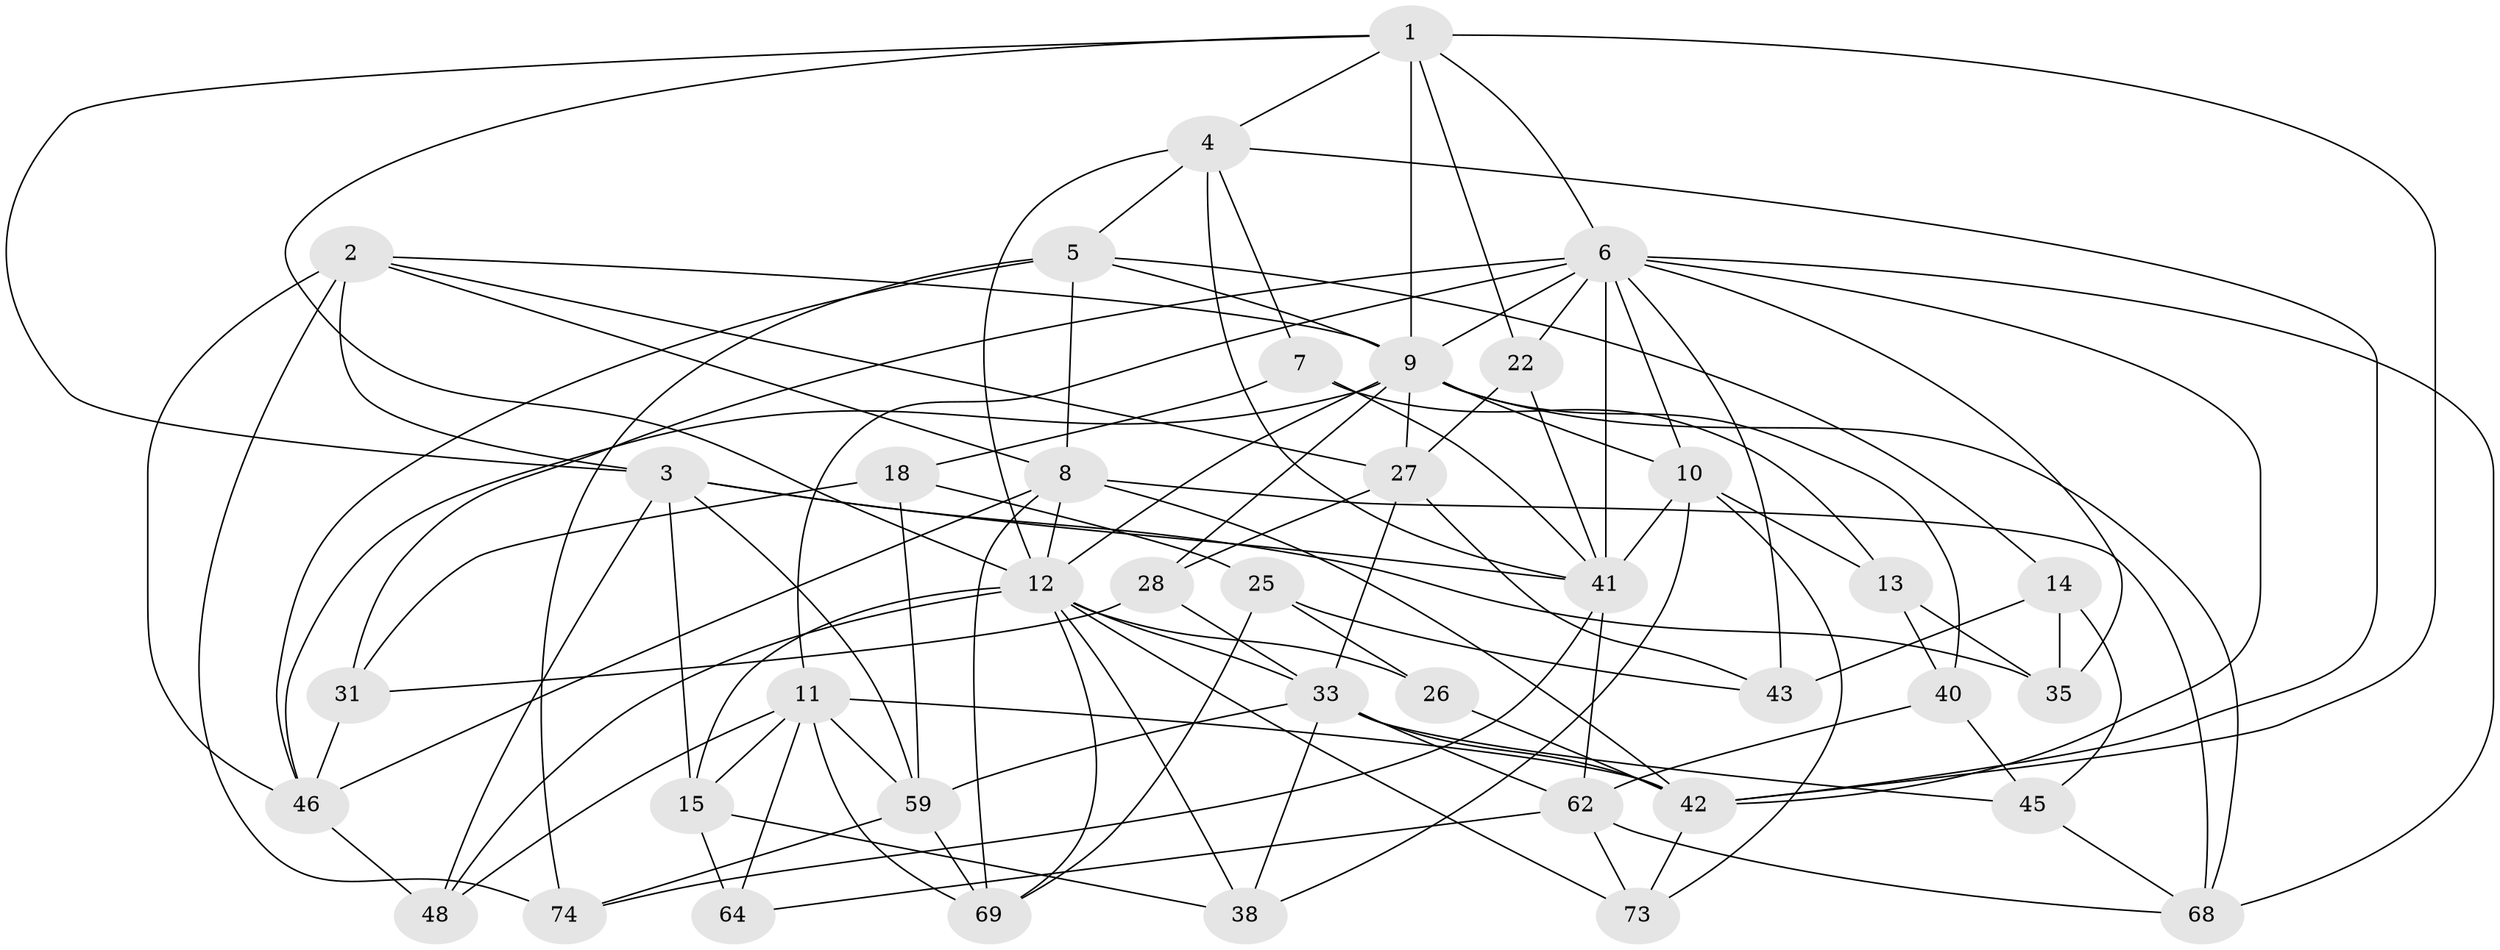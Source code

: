 // original degree distribution, {4: 1.0}
// Generated by graph-tools (version 1.1) at 2025/16/03/09/25 04:16:34]
// undirected, 39 vertices, 109 edges
graph export_dot {
graph [start="1"]
  node [color=gray90,style=filled];
  1 [super="+36+20"];
  2 [super="+55"];
  3 [super="+23"];
  4 [super="+63"];
  5 [super="+39"];
  6 [super="+60+37"];
  7;
  8 [super="+32+34"];
  9 [super="+50+21"];
  10 [super="+49"];
  11 [super="+47"];
  12 [super="+79+17+16"];
  13;
  14;
  15 [super="+75"];
  18 [super="+19"];
  22;
  25 [super="+56"];
  26;
  27 [super="+30"];
  28;
  31;
  33 [super="+65"];
  35;
  38;
  40;
  41 [super="+54"];
  42 [super="+66"];
  43;
  45;
  46 [super="+52"];
  48;
  59 [super="+78"];
  62 [super="+70"];
  64;
  68 [super="+76"];
  69 [super="+72"];
  73;
  74;
  1 -- 42;
  1 -- 3;
  1 -- 6;
  1 -- 12;
  1 -- 4;
  1 -- 22;
  1 -- 9 [weight=2];
  2 -- 3;
  2 -- 74;
  2 -- 46;
  2 -- 8;
  2 -- 27;
  2 -- 9;
  3 -- 15;
  3 -- 48;
  3 -- 35;
  3 -- 41 [weight=2];
  3 -- 59;
  4 -- 7;
  4 -- 5;
  4 -- 41;
  4 -- 12;
  4 -- 42;
  5 -- 14;
  5 -- 74;
  5 -- 46;
  5 -- 8;
  5 -- 9;
  6 -- 22;
  6 -- 43;
  6 -- 42;
  6 -- 10;
  6 -- 11;
  6 -- 35;
  6 -- 68;
  6 -- 41 [weight=2];
  6 -- 31;
  6 -- 9;
  7 -- 18;
  7 -- 13;
  7 -- 41;
  8 -- 42;
  8 -- 46;
  8 -- 68 [weight=2];
  8 -- 12;
  8 -- 69;
  9 -- 40;
  9 -- 68;
  9 -- 27;
  9 -- 46;
  9 -- 12;
  9 -- 10;
  9 -- 28;
  10 -- 73;
  10 -- 13;
  10 -- 38;
  10 -- 41;
  11 -- 42;
  11 -- 48;
  11 -- 64;
  11 -- 69 [weight=2];
  11 -- 59;
  11 -- 15;
  12 -- 48;
  12 -- 33;
  12 -- 69;
  12 -- 38;
  12 -- 26 [weight=2];
  12 -- 15;
  12 -- 73;
  13 -- 40;
  13 -- 35;
  14 -- 43;
  14 -- 45;
  14 -- 35;
  15 -- 64 [weight=2];
  15 -- 38;
  18 -- 25 [weight=3];
  18 -- 59;
  18 -- 31;
  22 -- 27;
  22 -- 41;
  25 -- 26;
  25 -- 43;
  25 -- 69;
  26 -- 42;
  27 -- 43;
  27 -- 28;
  27 -- 33;
  28 -- 31;
  28 -- 33;
  31 -- 46;
  33 -- 45;
  33 -- 38;
  33 -- 42;
  33 -- 59;
  33 -- 62;
  40 -- 62;
  40 -- 45;
  41 -- 74;
  41 -- 62;
  42 -- 73;
  45 -- 68;
  46 -- 48;
  59 -- 74;
  59 -- 69;
  62 -- 73;
  62 -- 64;
  62 -- 68;
}
